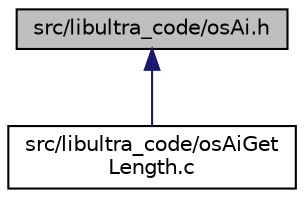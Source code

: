 digraph "src/libultra_code/osAi.h"
{
 // LATEX_PDF_SIZE
  edge [fontname="Helvetica",fontsize="10",labelfontname="Helvetica",labelfontsize="10"];
  node [fontname="Helvetica",fontsize="10",shape=record];
  Node1 [label="src/libultra_code/osAi.h",height=0.2,width=0.4,color="black", fillcolor="grey75", style="filled", fontcolor="black",tooltip=" "];
  Node1 -> Node2 [dir="back",color="midnightblue",fontsize="10",style="solid",fontname="Helvetica"];
  Node2 [label="src/libultra_code/osAiGet\lLength.c",height=0.2,width=0.4,color="black", fillcolor="white", style="filled",URL="$d0/df0/osAiGetLength_8c.html",tooltip=" "];
}
